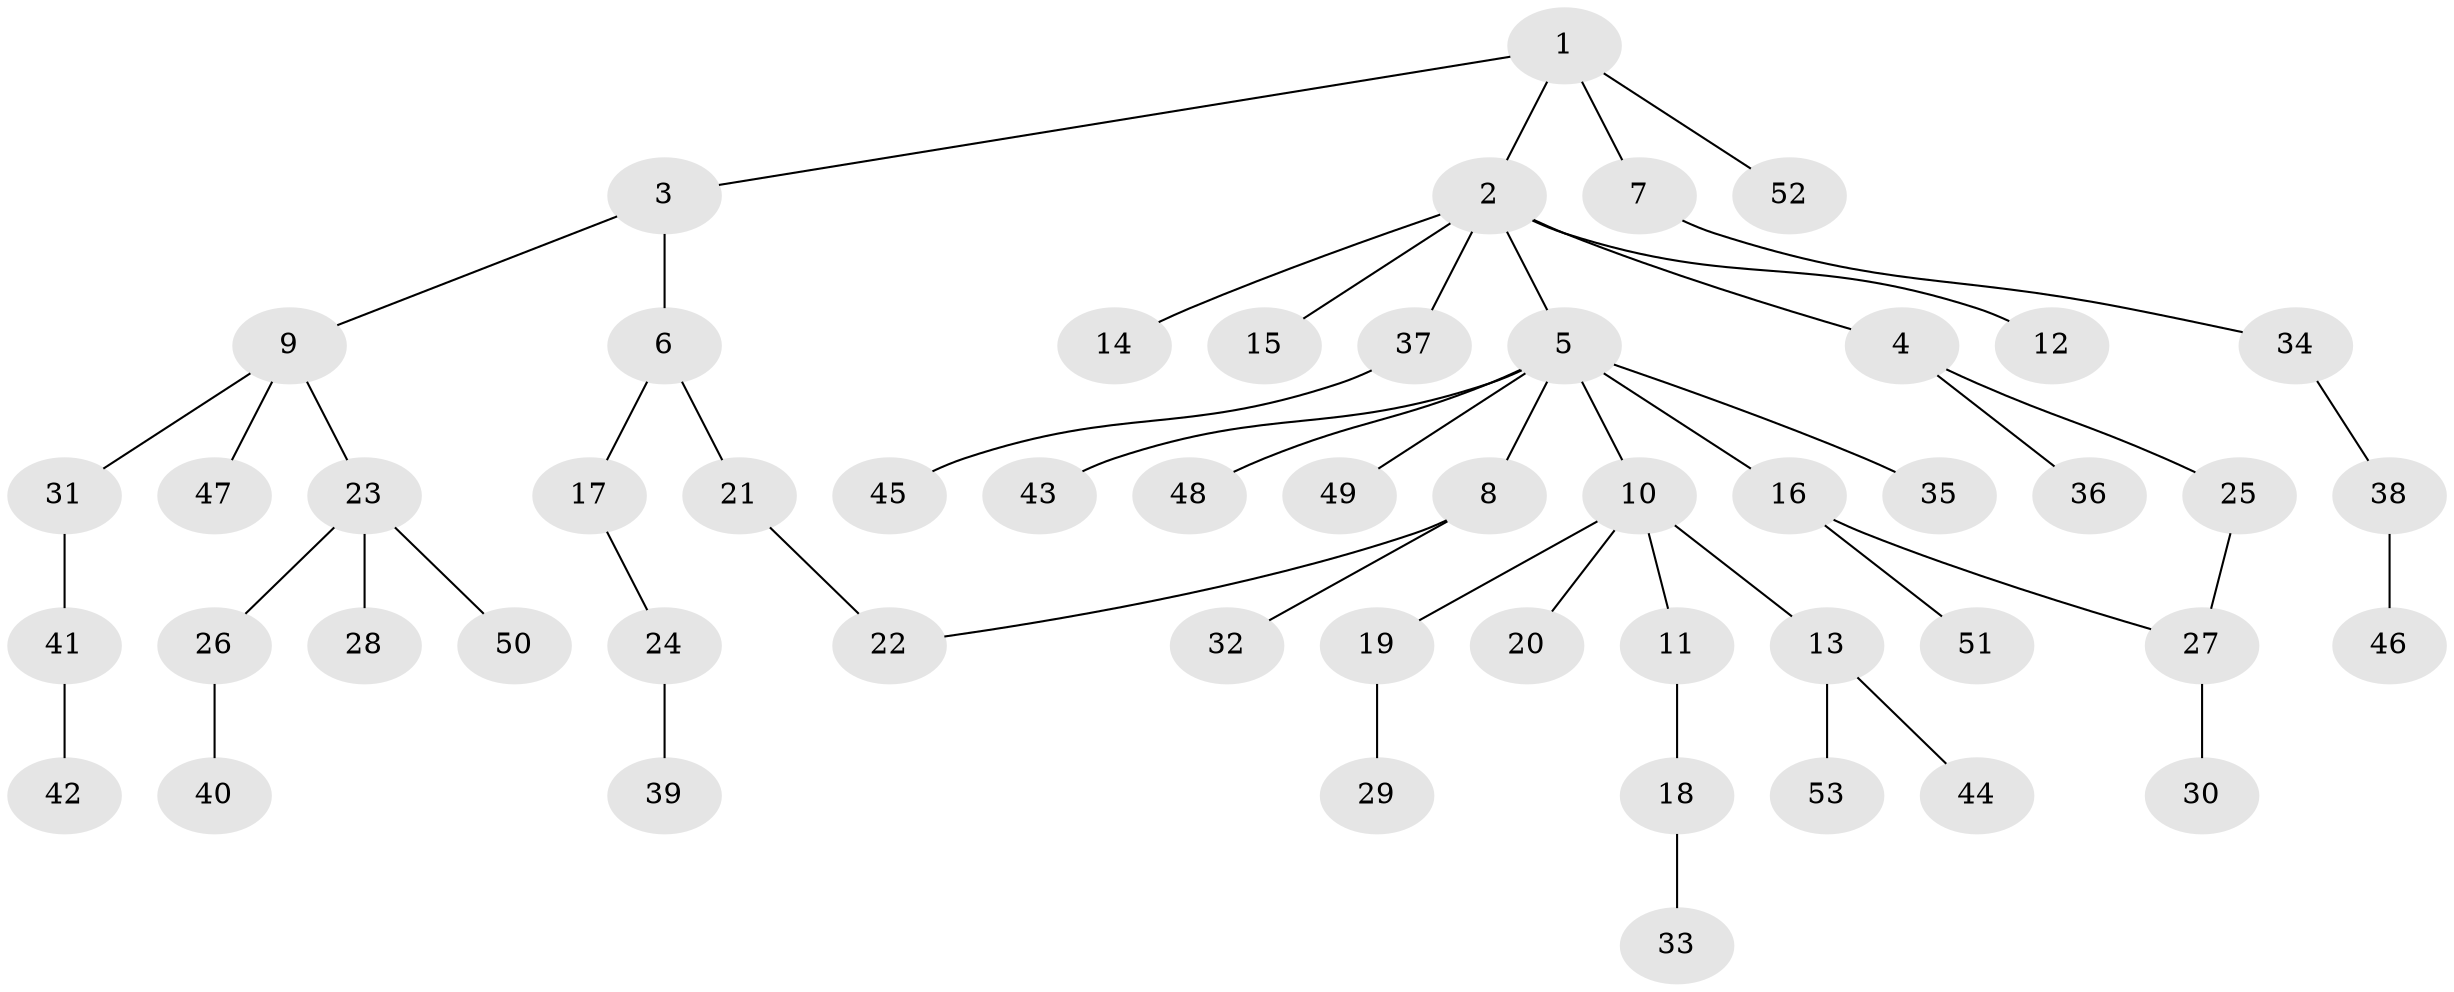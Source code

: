 // Generated by graph-tools (version 1.1) at 2025/13/03/09/25 04:13:23]
// undirected, 53 vertices, 54 edges
graph export_dot {
graph [start="1"]
  node [color=gray90,style=filled];
  1;
  2;
  3;
  4;
  5;
  6;
  7;
  8;
  9;
  10;
  11;
  12;
  13;
  14;
  15;
  16;
  17;
  18;
  19;
  20;
  21;
  22;
  23;
  24;
  25;
  26;
  27;
  28;
  29;
  30;
  31;
  32;
  33;
  34;
  35;
  36;
  37;
  38;
  39;
  40;
  41;
  42;
  43;
  44;
  45;
  46;
  47;
  48;
  49;
  50;
  51;
  52;
  53;
  1 -- 2;
  1 -- 3;
  1 -- 7;
  1 -- 52;
  2 -- 4;
  2 -- 5;
  2 -- 12;
  2 -- 14;
  2 -- 15;
  2 -- 37;
  3 -- 6;
  3 -- 9;
  4 -- 25;
  4 -- 36;
  5 -- 8;
  5 -- 10;
  5 -- 16;
  5 -- 35;
  5 -- 43;
  5 -- 48;
  5 -- 49;
  6 -- 17;
  6 -- 21;
  7 -- 34;
  8 -- 32;
  8 -- 22;
  9 -- 23;
  9 -- 31;
  9 -- 47;
  10 -- 11;
  10 -- 13;
  10 -- 19;
  10 -- 20;
  11 -- 18;
  13 -- 44;
  13 -- 53;
  16 -- 51;
  16 -- 27;
  17 -- 24;
  18 -- 33;
  19 -- 29;
  21 -- 22;
  23 -- 26;
  23 -- 28;
  23 -- 50;
  24 -- 39;
  25 -- 27;
  26 -- 40;
  27 -- 30;
  31 -- 41;
  34 -- 38;
  37 -- 45;
  38 -- 46;
  41 -- 42;
}
